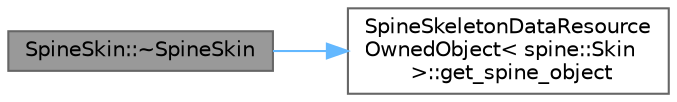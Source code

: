 digraph "SpineSkin::~SpineSkin"
{
 // LATEX_PDF_SIZE
  bgcolor="transparent";
  edge [fontname=Helvetica,fontsize=10,labelfontname=Helvetica,labelfontsize=10];
  node [fontname=Helvetica,fontsize=10,shape=box,height=0.2,width=0.4];
  rankdir="LR";
  Node1 [id="Node000001",label="SpineSkin::~SpineSkin",height=0.2,width=0.4,color="gray40", fillcolor="grey60", style="filled", fontcolor="black",tooltip=" "];
  Node1 -> Node2 [id="edge2_Node000001_Node000002",color="steelblue1",style="solid",tooltip=" "];
  Node2 [id="Node000002",label="SpineSkeletonDataResource\lOwnedObject\< spine::Skin\l \>::get_spine_object",height=0.2,width=0.4,color="grey40", fillcolor="white", style="filled",URL="$class_spine_skeleton_data_resource_owned_object.html#a17a452fe3be51c5dfec16fddf002d318",tooltip=" "];
}
